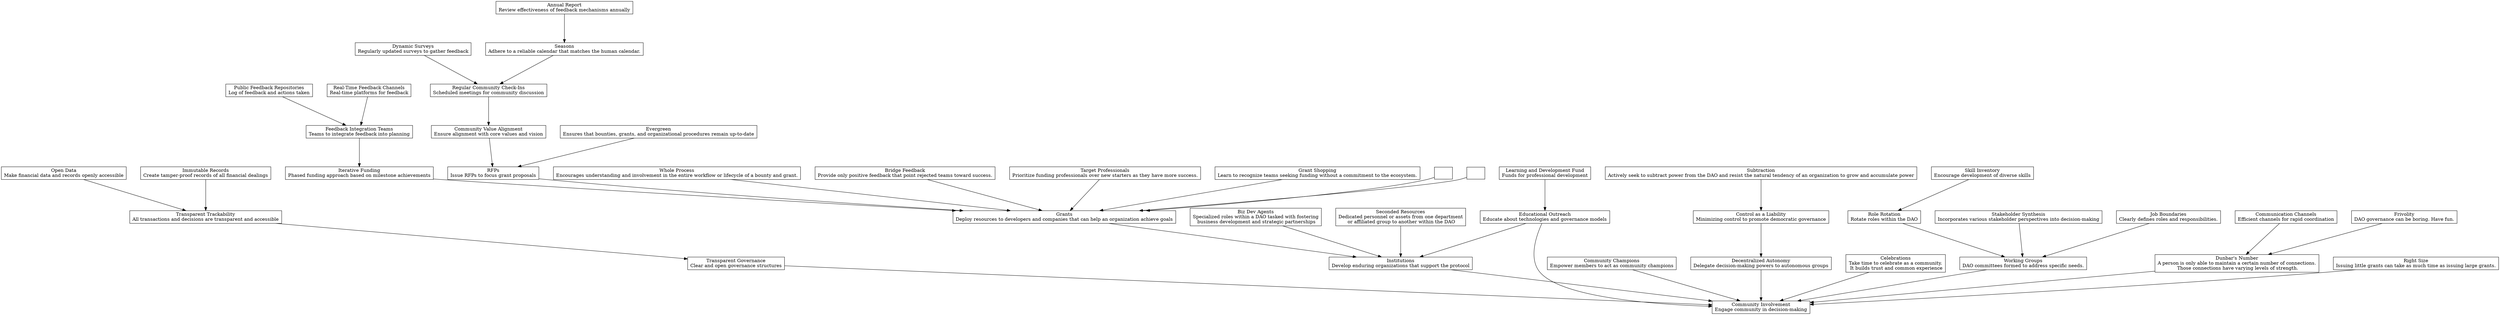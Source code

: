 digraph "" {
	graph [nodesep=0.6,
		rankdir=TB,
		ranksep=1.2
	];
	node [label="\N",
		shape=box
	];
	"Community Involvement"	[label="Community Involvement\nEngage community in decision-making"];
	"Transparent Governance"	[label="Transparent Governance\nClear and open governance structures"];
	"Transparent Governance" -> "Community Involvement";
	"Educational Outreach"	[label="Educational Outreach\nEducate about technologies and governance models"];
	"Educational Outreach" -> "Community Involvement";
	Institutions	[label="Institutions\nDevelop enduring organizations that support the protocol"];
	"Educational Outreach" -> Institutions;
	"Community Champions"	[label="Community Champions\nEmpower members to act as community champions"];
	"Community Champions" -> "Community Involvement";
	"Decentralized Autonomy"	[label="Decentralized Autonomy\nDelegate decision-making powers to autonomous groups"];
	"Decentralized Autonomy" -> "Community Involvement";
	Celebrations	[label="Celebrations\nTake time to celebrate as a community.\n It builds trust and common experience"];
	Celebrations -> "Community Involvement";
	Institutions -> "Community Involvement";
	"Working Groups"	[label="Working Groups\nDAO committees formed to address specific needs."];
	"Working Groups" -> "Community Involvement";
	"Dunbar's Number"	[label="Dunbar's Number\nA person is only able to maintain a certain number of connections.\n Those connections have varying levels of strength."];
	"Dunbar's Number" -> "Community Involvement";
	"Right Size"	[label="Right Size\nIssuing little grants can take as much time as issuing large grants.\n"];
	"Right Size" -> "Community Involvement";
	"Communication Channels"	[label="Communication Channels\nEfficient channels for rapid coordination"];
	"Communication Channels" -> "Dunbar's Number";
	Frivolity	[label="Frivolity\nDAO governance can be boring. Have fun.\n"];
	Frivolity -> "Dunbar's Number";
	"Role Rotation"	[label="Role Rotation\nRotate roles within the DAO"];
	"Role Rotation" -> "Working Groups";
	"Stakeholder Synthesis"	[label="Stakeholder Synthesis\nIncorporates various stakeholder perspectives into decision-making"];
	"Stakeholder Synthesis" -> "Working Groups";
	"Job Boundaries"	[label="Job Boundaries\nClearly defines roles and responsibilities."];
	"Job Boundaries" -> "Working Groups";
	"Skill Inventory"	[label="Skill Inventory\nEncourage development of diverse skills"];
	"Skill Inventory" -> "Role Rotation";
	Grants	[label="Grants\nDeploy resources to developers and companies that can help an organization achieve goals"];
	Grants -> Institutions;
	"Biz Dev Agents"	[label="Biz Dev Agents\nSpecialized roles within a DAO tasked with fostering\n business development and strategic partnerships"];
	"Biz Dev Agents" -> Institutions;
	"Seconded Resources"	[label="Seconded Resources\nDedicated personnel or assets from one department\n or affiliated group to another within the DAO"];
	"Seconded Resources" -> Institutions;
	"Iterative Funding"	[label="Iterative Funding\nPhased funding approach based on milestone achievements"];
	"Iterative Funding" -> Grants;
	RFPs	[label="RFPs\nIssue RFPs to focus grant proposals"];
	RFPs -> Grants;
	"Whole Process"	[label="Whole Process\nEncourages understanding and involvement in the entire workflow or lifecycle of a bounty and grant."];
	"Whole Process" -> Grants;
	"Bridge Feedback"	[label="Bridge Feedback\nProvide only positive feedback that point rejected teams toward success.\n"];
	"Bridge Feedback" -> Grants;
	"Target Professionals"	[label="Target Professionals\nPrioritize funding professionals over new starters as they have more success.\n"];
	"Target Professionals" -> Grants;
	"Grant Shopping"	[label="Grant Shopping\nLearn to recognize teams seeking funding without a commitment to the ecosystem.\n"];
	"Grant Shopping" -> Grants;
	"Grand Shopping"	[label=""];
	"Grand Shopping" -> Grants;
	Showcase	[label=""];
	Showcase -> Grants;
	"Community Value Alignment"	[label="Community Value Alignment\nEnsure alignment with core values and vision"];
	"Community Value Alignment" -> RFPs;
	Evergreen	[label="Evergreen\nEnsures that bounties, grants, and organizational procedures remain up-to-date"];
	Evergreen -> RFPs;
	"Regular Community Check-Ins"	[label="Regular Community Check-Ins\nScheduled meetings for community discussion"];
	"Regular Community Check-Ins" -> "Community Value Alignment";
	"Dynamic Surveys"	[label="Dynamic Surveys\nRegularly updated surveys to gather feedback"];
	"Dynamic Surveys" -> "Regular Community Check-Ins";
	Seasons	[label="Seasons\nAdhere to a reliable calendar that matches the human calendar.\n"];
	Seasons -> "Regular Community Check-Ins";
	"Annual Report"	[label="Annual Report\nReview effectiveness of feedback mechanisms annually"];
	"Annual Report" -> Seasons;
	"Feedback Integration Teams"	[label="Feedback Integration Teams\nTeams to integrate feedback into planning"];
	"Feedback Integration Teams" -> "Iterative Funding";
	"Public Feedback Repositories"	[label="Public Feedback Repositories\nLog of feedback and actions taken"];
	"Public Feedback Repositories" -> "Feedback Integration Teams";
	"Real-Time Feedback Channels"	[label="Real-Time Feedback Channels\nReal-time platforms for feedback"];
	"Real-Time Feedback Channels" -> "Feedback Integration Teams";
	"Learning and Development Fund"	[label="Learning and Development Fund\nFunds for professional development"];
	"Learning and Development Fund" -> "Educational Outreach";
	"Control as a Liability"	[label="Control as a Liability\nMinimizing control to promote democratic governance"];
	"Control as a Liability" -> "Decentralized Autonomy";
	Subtraction	[label="Subtraction\nActively seek to subtract power from the DAO and resist the natural tendency of an organization to grow and accumulate \
power"];
	Subtraction -> "Control as a Liability";
	"Transparent Trackability"	[label="Transparent Trackability\nAll transactions and decisions are transparent and accessible"];
	"Transparent Trackability" -> "Transparent Governance";
	"Open Data"	[label="Open Data\nMake financial data and records openly accessible"];
	"Open Data" -> "Transparent Trackability";
	"Immutable Records"	[label="Immutable Records\nCreate tamper-proof records of all financial dealings"];
	"Immutable Records" -> "Transparent Trackability";
}
